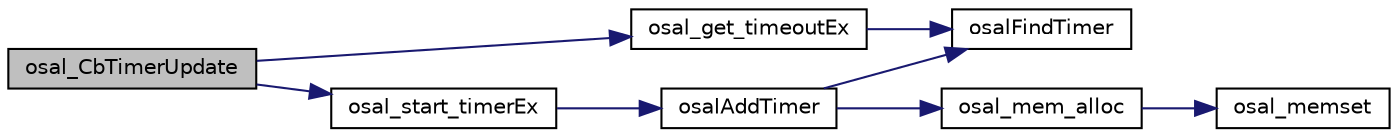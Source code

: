 digraph "osal_CbTimerUpdate"
{
  edge [fontname="Helvetica",fontsize="10",labelfontname="Helvetica",labelfontsize="10"];
  node [fontname="Helvetica",fontsize="10",shape=record];
  rankdir="LR";
  Node1 [label="osal_CbTimerUpdate",height=0.2,width=0.4,color="black", fillcolor="grey75", style="filled" fontcolor="black"];
  Node1 -> Node2 [color="midnightblue",fontsize="10",style="solid",fontname="Helvetica"];
  Node2 [label="osal_get_timeoutEx",height=0.2,width=0.4,color="black", fillcolor="white", style="filled",URL="$_o_s_a_l___timers_8c.html#ace165c1ccd15136ee613db28a7d3d12e"];
  Node2 -> Node3 [color="midnightblue",fontsize="10",style="solid",fontname="Helvetica"];
  Node3 [label="osalFindTimer",height=0.2,width=0.4,color="black", fillcolor="white", style="filled",URL="$_o_s_a_l___timers_8c.html#a69f3f300b70eae0a5a483a8db32c4d84"];
  Node1 -> Node4 [color="midnightblue",fontsize="10",style="solid",fontname="Helvetica"];
  Node4 [label="osal_start_timerEx",height=0.2,width=0.4,color="black", fillcolor="white", style="filled",URL="$_o_s_a_l___timers_8c.html#aa3e6ecb3801d86f27304d0791982c646"];
  Node4 -> Node5 [color="midnightblue",fontsize="10",style="solid",fontname="Helvetica"];
  Node5 [label="osalAddTimer",height=0.2,width=0.4,color="black", fillcolor="white", style="filled",URL="$_o_s_a_l___timers_8c.html#ae62830e096148b7353b2bf07761336d6"];
  Node5 -> Node3 [color="midnightblue",fontsize="10",style="solid",fontname="Helvetica"];
  Node5 -> Node6 [color="midnightblue",fontsize="10",style="solid",fontname="Helvetica"];
  Node6 [label="osal_mem_alloc",height=0.2,width=0.4,color="black", fillcolor="white", style="filled",URL="$_o_s_a_l___memory_8c.html#ae5cbc213a1cab3be5f0963a4b75408c4"];
  Node6 -> Node7 [color="midnightblue",fontsize="10",style="solid",fontname="Helvetica"];
  Node7 [label="osal_memset",height=0.2,width=0.4,color="black", fillcolor="white", style="filled",URL="$_o_s_a_l_8c.html#a7a416b7daf0407f6a1b92b71fc12847e"];
}
